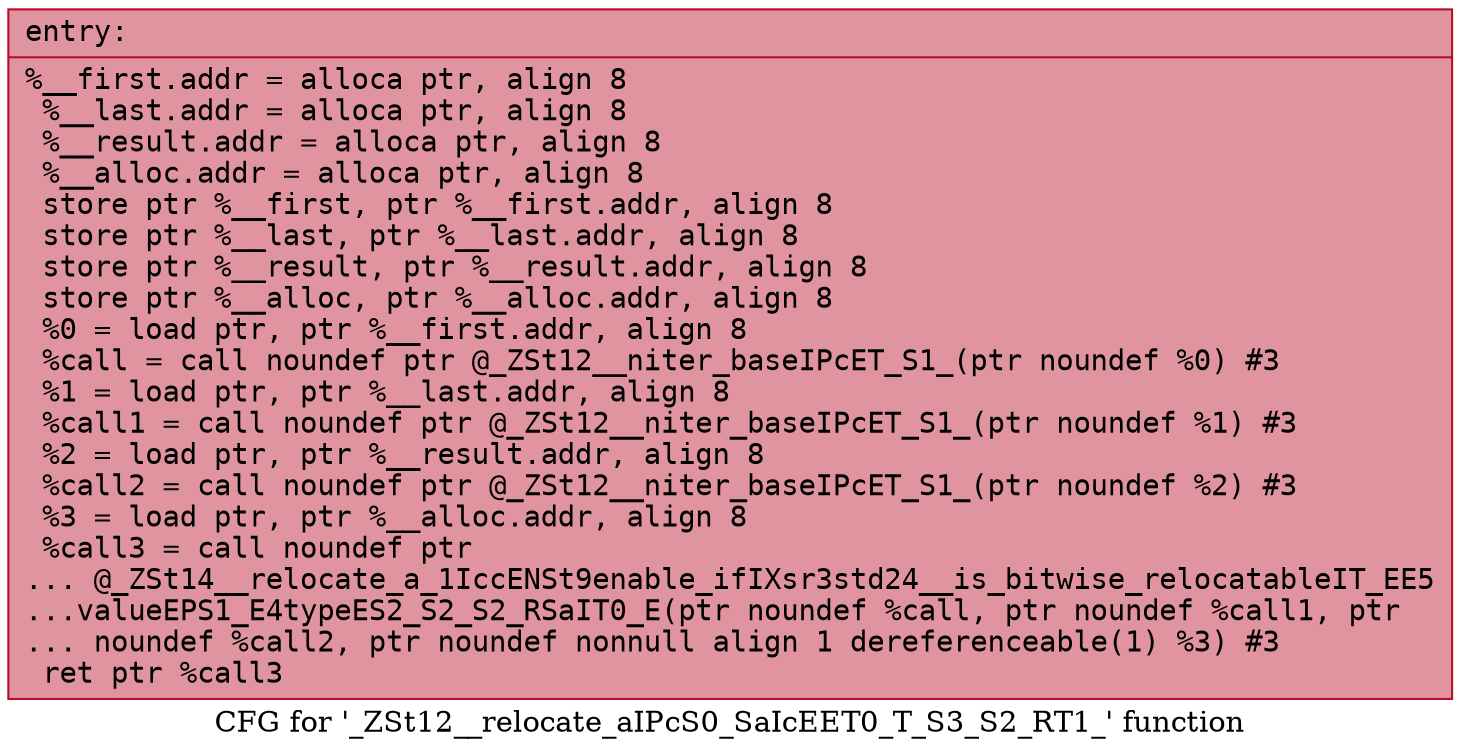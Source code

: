 digraph "CFG for '_ZSt12__relocate_aIPcS0_SaIcEET0_T_S3_S2_RT1_' function" {
	label="CFG for '_ZSt12__relocate_aIPcS0_SaIcEET0_T_S3_S2_RT1_' function";

	Node0x562c4e58f590 [shape=record,color="#b70d28ff", style=filled, fillcolor="#b70d2870" fontname="Courier",label="{entry:\l|  %__first.addr = alloca ptr, align 8\l  %__last.addr = alloca ptr, align 8\l  %__result.addr = alloca ptr, align 8\l  %__alloc.addr = alloca ptr, align 8\l  store ptr %__first, ptr %__first.addr, align 8\l  store ptr %__last, ptr %__last.addr, align 8\l  store ptr %__result, ptr %__result.addr, align 8\l  store ptr %__alloc, ptr %__alloc.addr, align 8\l  %0 = load ptr, ptr %__first.addr, align 8\l  %call = call noundef ptr @_ZSt12__niter_baseIPcET_S1_(ptr noundef %0) #3\l  %1 = load ptr, ptr %__last.addr, align 8\l  %call1 = call noundef ptr @_ZSt12__niter_baseIPcET_S1_(ptr noundef %1) #3\l  %2 = load ptr, ptr %__result.addr, align 8\l  %call2 = call noundef ptr @_ZSt12__niter_baseIPcET_S1_(ptr noundef %2) #3\l  %3 = load ptr, ptr %__alloc.addr, align 8\l  %call3 = call noundef ptr\l... @_ZSt14__relocate_a_1IccENSt9enable_ifIXsr3std24__is_bitwise_relocatableIT_EE5\l...valueEPS1_E4typeES2_S2_S2_RSaIT0_E(ptr noundef %call, ptr noundef %call1, ptr\l... noundef %call2, ptr noundef nonnull align 1 dereferenceable(1) %3) #3\l  ret ptr %call3\l}"];
}
